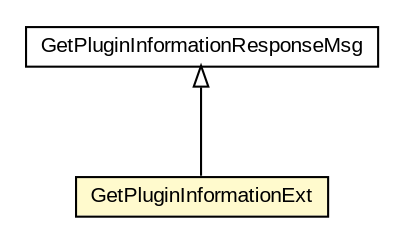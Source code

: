 #!/usr/local/bin/dot
#
# Class diagram 
# Generated by UMLGraph version R5_6-24-gf6e263 (http://www.umlgraph.org/)
#

digraph G {
	edge [fontname="arial",fontsize=10,labelfontname="arial",labelfontsize=10];
	node [fontname="arial",fontsize=10,shape=plaintext];
	nodesep=0.25;
	ranksep=0.5;
	// org.miloss.fgsms.services.interfaces.policyconfiguration.GetPluginInformationResponseMsg
	c548271 [label=<<table title="org.miloss.fgsms.services.interfaces.policyconfiguration.GetPluginInformationResponseMsg" border="0" cellborder="1" cellspacing="0" cellpadding="2" port="p" href="../services/interfaces/policyconfiguration/GetPluginInformationResponseMsg.html">
		<tr><td><table border="0" cellspacing="0" cellpadding="1">
<tr><td align="center" balign="center"> GetPluginInformationResponseMsg </td></tr>
		</table></td></tr>
		</table>>, URL="../services/interfaces/policyconfiguration/GetPluginInformationResponseMsg.html", fontname="arial", fontcolor="black", fontsize=10.0];
	// org.miloss.fgsms.presentation.GetPluginInformationExt
	c548863 [label=<<table title="org.miloss.fgsms.presentation.GetPluginInformationExt" border="0" cellborder="1" cellspacing="0" cellpadding="2" port="p" bgcolor="lemonChiffon" href="./GetPluginInformationExt.html">
		<tr><td><table border="0" cellspacing="0" cellpadding="1">
<tr><td align="center" balign="center"> GetPluginInformationExt </td></tr>
		</table></td></tr>
		</table>>, URL="./GetPluginInformationExt.html", fontname="arial", fontcolor="black", fontsize=10.0];
	//org.miloss.fgsms.presentation.GetPluginInformationExt extends org.miloss.fgsms.services.interfaces.policyconfiguration.GetPluginInformationResponseMsg
	c548271:p -> c548863:p [dir=back,arrowtail=empty];
}

